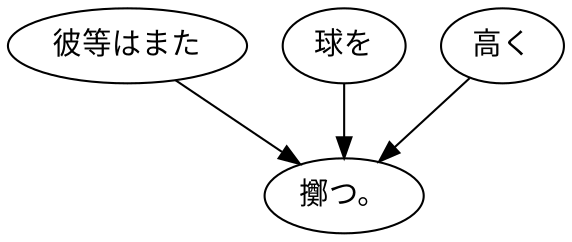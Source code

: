 digraph graph978 {
	node0 [label="彼等はまた"];
	node1 [label="球を"];
	node2 [label="高く"];
	node3 [label="擲つ。"];
	node0 -> node3;
	node1 -> node3;
	node2 -> node3;
}
